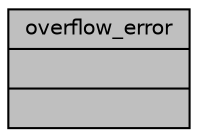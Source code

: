 digraph "overflow_error"
{
 // INTERACTIVE_SVG=YES
  bgcolor="transparent";
  edge [fontname="Helvetica",fontsize="10",labelfontname="Helvetica",labelfontsize="10"];
  node [fontname="Helvetica",fontsize="10",shape=record];
  Node1 [label="{overflow_error\n||}",height=0.2,width=0.4,color="black", fillcolor="grey75", style="filled", fontcolor="black"];
}
